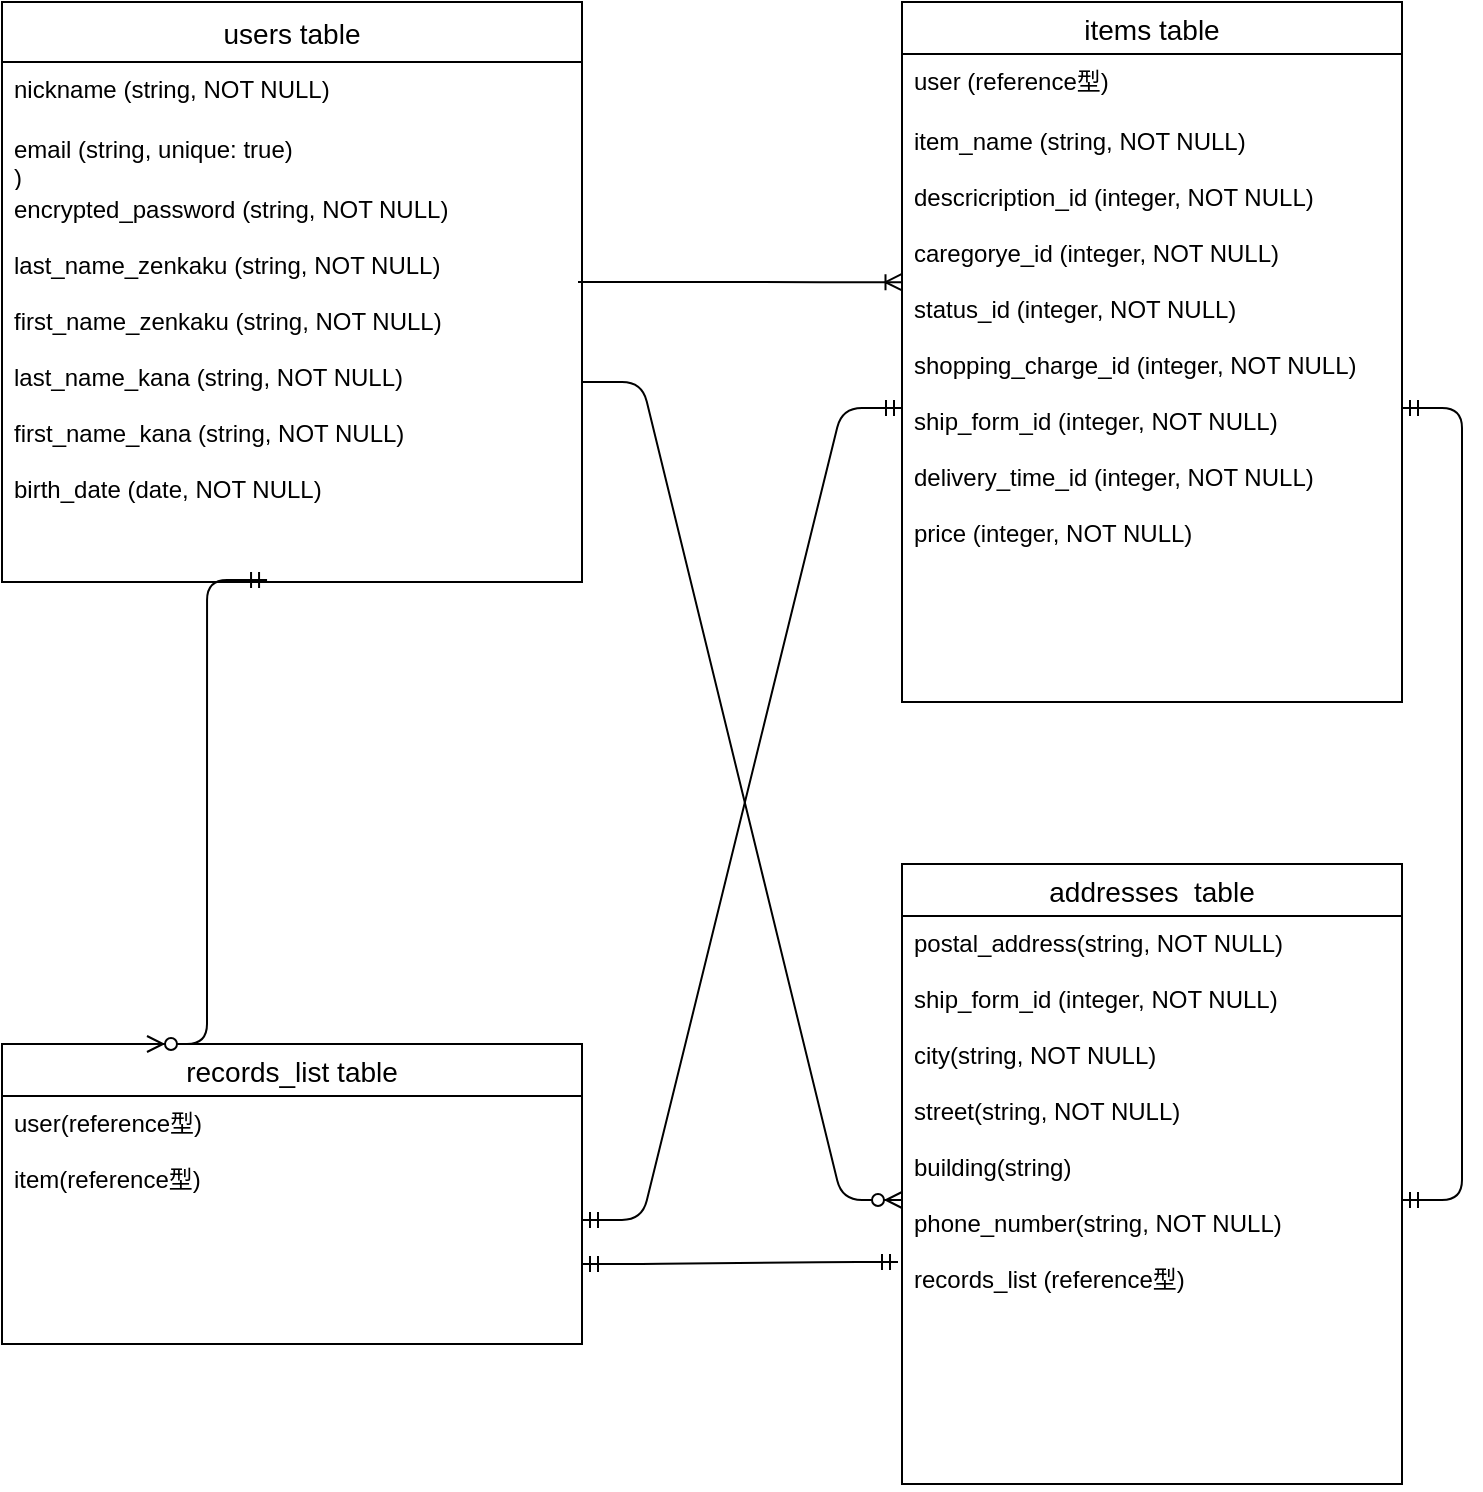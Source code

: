 <mxfile>
    <diagram id="31hXxLd-fpCnl7S6ExQ2" name="ページ1">
        <mxGraphModel dx="1297" dy="971" grid="1" gridSize="10" guides="1" tooltips="1" connect="1" arrows="1" fold="1" page="1" pageScale="1" pageWidth="827" pageHeight="1169" math="0" shadow="0">
            <root>
                <mxCell id="0"/>
                <mxCell id="1" parent="0"/>
                <mxCell id="6vT2QrV7kMLng-VsZbP1-28" value="users table" style="swimlane;fontStyle=0;childLayout=stackLayout;horizontal=1;startSize=30;horizontalStack=0;resizeParent=1;resizeParentMax=0;resizeLast=0;collapsible=1;marginBottom=0;align=center;fontSize=14;" parent="1" vertex="1">
                    <mxGeometry x="80" y="39" width="290" height="290" as="geometry">
                        <mxRectangle x="20" y="39" width="100" height="30" as="alternateBounds"/>
                    </mxGeometry>
                </mxCell>
                <mxCell id="6vT2QrV7kMLng-VsZbP1-29" value="nickname (string, NOT NULL)" style="text;strokeColor=none;fillColor=none;spacingLeft=4;spacingRight=4;overflow=hidden;rotatable=0;points=[[0,0.5],[1,0.5]];portConstraint=eastwest;fontSize=12;" parent="6vT2QrV7kMLng-VsZbP1-28" vertex="1">
                    <mxGeometry y="30" width="290" height="30" as="geometry"/>
                </mxCell>
                <mxCell id="6vT2QrV7kMLng-VsZbP1-30" value="email (string, unique: true)&#10;)" style="text;strokeColor=none;fillColor=none;spacingLeft=4;spacingRight=4;overflow=hidden;rotatable=0;points=[[0,0.5],[1,0.5]];portConstraint=eastwest;fontSize=12;" parent="6vT2QrV7kMLng-VsZbP1-28" vertex="1">
                    <mxGeometry y="60" width="290" height="30" as="geometry"/>
                </mxCell>
                <mxCell id="6vT2QrV7kMLng-VsZbP1-31" value="encrypted_password (string, NOT NULL)&#10;&#10;last_name_zenkaku (string, NOT NULL)&#10;&#10;first_name_zenkaku (string, NOT NULL)&#10;&#10;last_name_kana (string, NOT NULL)&#10;&#10;first_name_kana (string, NOT NULL)&#10;&#10;birth_date (date, NOT NULL)&#10;" style="text;strokeColor=none;fillColor=none;spacingLeft=4;spacingRight=4;overflow=hidden;rotatable=0;points=[[0,0.5],[1,0.5]];portConstraint=eastwest;fontSize=12;" parent="6vT2QrV7kMLng-VsZbP1-28" vertex="1">
                    <mxGeometry y="90" width="290" height="200" as="geometry"/>
                </mxCell>
                <mxCell id="6vT2QrV7kMLng-VsZbP1-32" value="addresses  table" style="swimlane;fontStyle=0;childLayout=stackLayout;horizontal=1;startSize=26;horizontalStack=0;resizeParent=1;resizeParentMax=0;resizeLast=0;collapsible=1;marginBottom=0;align=center;fontSize=14;" parent="1" vertex="1">
                    <mxGeometry x="530" y="470" width="250" height="310" as="geometry"/>
                </mxCell>
                <mxCell id="6vT2QrV7kMLng-VsZbP1-33" value="postal_address(string, NOT NULL)&#10;&#10;ship_form_id (integer, NOT NULL)&#10;&#10;city(string, NOT NULL)&#10;&#10;street(string, NOT NULL)&#10;&#10;building(string)&#10;&#10;phone_number(string, NOT NULL)&#10;&#10;records_list (reference型)" style="text;strokeColor=none;fillColor=none;spacingLeft=4;spacingRight=4;overflow=hidden;rotatable=0;points=[[0,0.5],[1,0.5]];portConstraint=eastwest;fontSize=12;" parent="6vT2QrV7kMLng-VsZbP1-32" vertex="1">
                    <mxGeometry y="26" width="250" height="284" as="geometry"/>
                </mxCell>
                <mxCell id="6vT2QrV7kMLng-VsZbP1-36" value="items table" style="swimlane;fontStyle=0;childLayout=stackLayout;horizontal=1;startSize=26;horizontalStack=0;resizeParent=1;resizeParentMax=0;resizeLast=0;collapsible=1;marginBottom=0;align=center;fontSize=14;" parent="1" vertex="1">
                    <mxGeometry x="530" y="39" width="250" height="350" as="geometry"/>
                </mxCell>
                <mxCell id="6vT2QrV7kMLng-VsZbP1-37" value="user (reference型)" style="text;strokeColor=none;fillColor=none;spacingLeft=4;spacingRight=4;overflow=hidden;rotatable=0;points=[[0,0.5],[1,0.5]];portConstraint=eastwest;fontSize=12;" parent="6vT2QrV7kMLng-VsZbP1-36" vertex="1">
                    <mxGeometry y="26" width="250" height="30" as="geometry"/>
                </mxCell>
                <mxCell id="6vT2QrV7kMLng-VsZbP1-38" value="item_name (string, NOT NULL)&#10;&#10;descricription_id (integer, NOT NULL)&#10;&#10;caregorye_id (integer, NOT NULL)&#10;&#10;status_id (integer, NOT NULL)&#10;&#10;shopping_charge_id (integer, NOT NULL)&#10;&#10;ship_form_id (integer, NOT NULL)&#10;&#10;delivery_time_id (integer, NOT NULL)&#10;&#10;price (integer, NOT NULL)&#10;&#10;" style="text;strokeColor=none;fillColor=none;spacingLeft=4;spacingRight=4;overflow=hidden;rotatable=0;points=[[0,0.5],[1,0.5]];portConstraint=eastwest;fontSize=12;" parent="6vT2QrV7kMLng-VsZbP1-36" vertex="1">
                    <mxGeometry y="56" width="250" height="294" as="geometry"/>
                </mxCell>
                <mxCell id="6vT2QrV7kMLng-VsZbP1-5" value="" style="edgeStyle=entityRelationEdgeStyle;fontSize=12;html=1;endArrow=ERoneToMany;entryX=-0.001;entryY=0.286;entryDx=0;entryDy=0;entryPerimeter=0;" edge="1" parent="1" target="6vT2QrV7kMLng-VsZbP1-38">
                    <mxGeometry width="100" height="100" relative="1" as="geometry">
                        <mxPoint x="368" y="179" as="sourcePoint"/>
                        <mxPoint x="550" y="199" as="targetPoint"/>
                    </mxGeometry>
                </mxCell>
                <mxCell id="6vT2QrV7kMLng-VsZbP1-7" value="" style="edgeStyle=entityRelationEdgeStyle;fontSize=12;html=1;endArrow=ERzeroToMany;endFill=1;exitX=1;exitY=0.5;exitDx=0;exitDy=0;" edge="1" parent="1" source="6vT2QrV7kMLng-VsZbP1-31" target="6vT2QrV7kMLng-VsZbP1-33">
                    <mxGeometry width="100" height="100" relative="1" as="geometry">
                        <mxPoint x="200" y="400" as="sourcePoint"/>
                        <mxPoint x="550" y="640" as="targetPoint"/>
                    </mxGeometry>
                </mxCell>
                <mxCell id="6vT2QrV7kMLng-VsZbP1-8" value="records_list table" style="swimlane;fontStyle=0;childLayout=stackLayout;horizontal=1;startSize=26;horizontalStack=0;resizeParent=1;resizeParentMax=0;resizeLast=0;collapsible=1;marginBottom=0;align=center;fontSize=14;" vertex="1" parent="1">
                    <mxGeometry x="80" y="560" width="290" height="150" as="geometry"/>
                </mxCell>
                <mxCell id="6vT2QrV7kMLng-VsZbP1-11" value="user(reference型)&#10;&#10;item(reference型)" style="text;strokeColor=none;fillColor=none;spacingLeft=4;spacingRight=4;overflow=hidden;rotatable=0;points=[[0,0.5],[1,0.5]];portConstraint=eastwest;fontSize=12;" vertex="1" parent="6vT2QrV7kMLng-VsZbP1-8">
                    <mxGeometry y="26" width="290" height="124" as="geometry"/>
                </mxCell>
                <mxCell id="6vT2QrV7kMLng-VsZbP1-15" value="" style="edgeStyle=entityRelationEdgeStyle;fontSize=12;html=1;endArrow=ERmandOne;startArrow=ERmandOne;" edge="1" parent="1" source="6vT2QrV7kMLng-VsZbP1-11" target="6vT2QrV7kMLng-VsZbP1-38">
                    <mxGeometry width="100" height="100" relative="1" as="geometry">
                        <mxPoint x="370" y="640" as="sourcePoint"/>
                        <mxPoint x="70" y="250" as="targetPoint"/>
                    </mxGeometry>
                </mxCell>
                <mxCell id="6vT2QrV7kMLng-VsZbP1-16" value="" style="edgeStyle=entityRelationEdgeStyle;fontSize=12;html=1;endArrow=ERmandOne;startArrow=ERmandOne;exitX=1;exitY=0.5;exitDx=0;exitDy=0;entryX=1;entryY=0.5;entryDx=0;entryDy=0;" edge="1" parent="1" source="6vT2QrV7kMLng-VsZbP1-33" target="6vT2QrV7kMLng-VsZbP1-38">
                    <mxGeometry width="100" height="100" relative="1" as="geometry">
                        <mxPoint x="380" y="648" as="sourcePoint"/>
                        <mxPoint x="570" y="252" as="targetPoint"/>
                    </mxGeometry>
                </mxCell>
                <mxCell id="6vT2QrV7kMLng-VsZbP1-19" value="" style="edgeStyle=entityRelationEdgeStyle;fontSize=12;html=1;endArrow=ERmandOne;startArrow=ERmandOne;entryX=-0.008;entryY=0.609;entryDx=0;entryDy=0;entryPerimeter=0;" edge="1" parent="1" target="6vT2QrV7kMLng-VsZbP1-33">
                    <mxGeometry width="100" height="100" relative="1" as="geometry">
                        <mxPoint x="370" y="670" as="sourcePoint"/>
                        <mxPoint x="470" y="570" as="targetPoint"/>
                    </mxGeometry>
                </mxCell>
                <mxCell id="6vT2QrV7kMLng-VsZbP1-20" value="" style="edgeStyle=entityRelationEdgeStyle;fontSize=12;html=1;endArrow=ERzeroToMany;startArrow=ERmandOne;entryX=0.25;entryY=0;entryDx=0;entryDy=0;exitX=0.457;exitY=0.995;exitDx=0;exitDy=0;exitPerimeter=0;" edge="1" parent="1" source="6vT2QrV7kMLng-VsZbP1-31" target="6vT2QrV7kMLng-VsZbP1-8">
                    <mxGeometry width="100" height="100" relative="1" as="geometry">
                        <mxPoint x="100" y="400" as="sourcePoint"/>
                        <mxPoint x="370" y="410" as="targetPoint"/>
                    </mxGeometry>
                </mxCell>
            </root>
        </mxGraphModel>
    </diagram>
</mxfile>